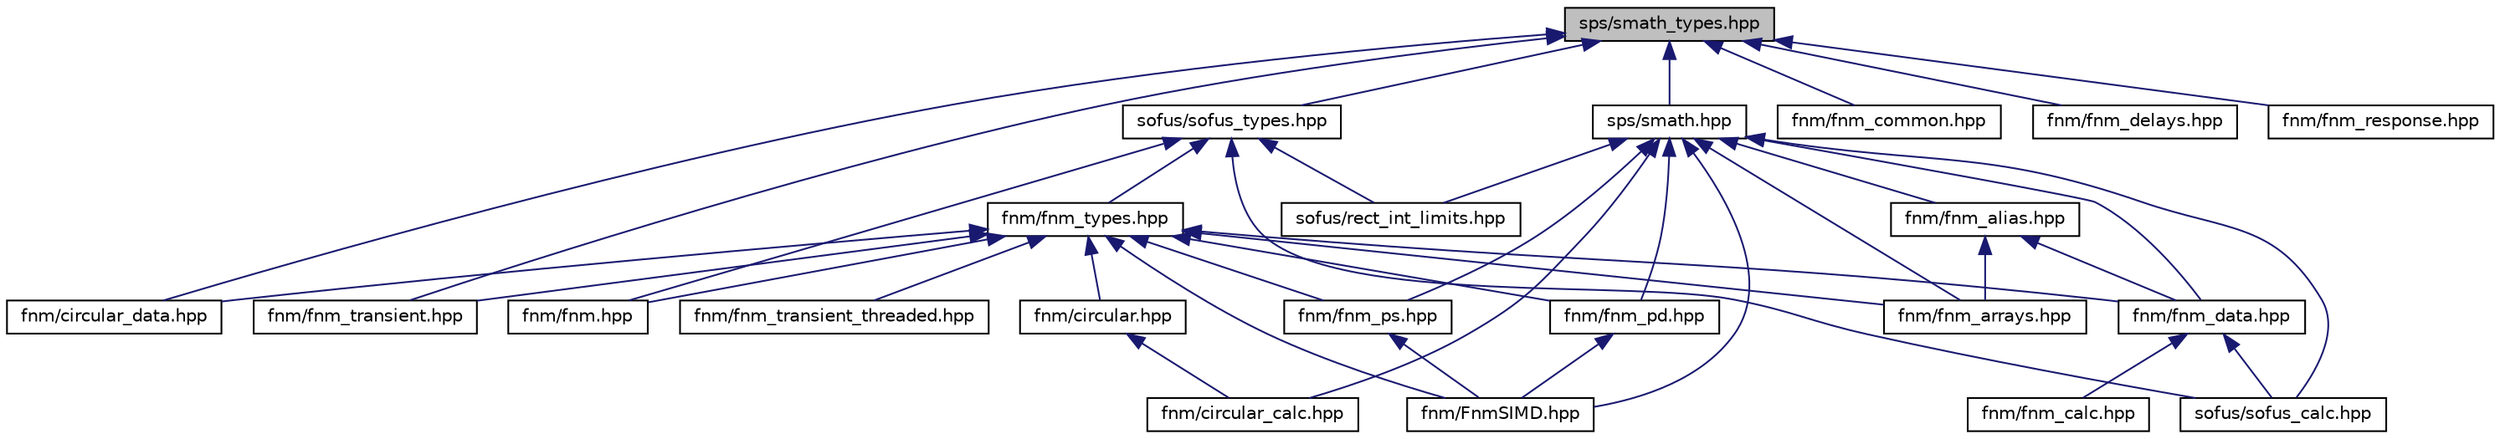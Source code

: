 digraph "sps/smath_types.hpp"
{
 // LATEX_PDF_SIZE
  edge [fontname="Helvetica",fontsize="10",labelfontname="Helvetica",labelfontsize="10"];
  node [fontname="Helvetica",fontsize="10",shape=record];
  Node1 [label="sps/smath_types.hpp",height=0.2,width=0.4,color="black", fillcolor="grey75", style="filled", fontcolor="black",tooltip="Mathematical structures."];
  Node1 -> Node2 [dir="back",color="midnightblue",fontsize="10",style="solid",fontname="Helvetica"];
  Node2 [label="fnm/circular_data.hpp",height=0.2,width=0.4,color="black", fillcolor="white", style="filled",URL="$d9/d7b/circular__data_8hpp.html",tooltip=" "];
  Node1 -> Node3 [dir="back",color="midnightblue",fontsize="10",style="solid",fontname="Helvetica"];
  Node3 [label="fnm/fnm_common.hpp",height=0.2,width=0.4,color="black", fillcolor="white", style="filled",URL="$db/d38/fnm__common_8hpp.html",tooltip="Utility functions for fast nearfield method."];
  Node1 -> Node4 [dir="back",color="midnightblue",fontsize="10",style="solid",fontname="Helvetica"];
  Node4 [label="fnm/fnm_delays.hpp",height=0.2,width=0.4,color="black", fillcolor="white", style="filled",URL="$d5/d85/fnm__delays_8hpp.html",tooltip=" "];
  Node1 -> Node5 [dir="back",color="midnightblue",fontsize="10",style="solid",fontname="Helvetica"];
  Node5 [label="fnm/fnm_response.hpp",height=0.2,width=0.4,color="black", fillcolor="white", style="filled",URL="$d4/d36/fnm__response_8hpp.html",tooltip=" "];
  Node1 -> Node6 [dir="back",color="midnightblue",fontsize="10",style="solid",fontname="Helvetica"];
  Node6 [label="fnm/fnm_transient.hpp",height=0.2,width=0.4,color="black", fillcolor="white", style="filled",URL="$d1/dd3/fnm__transient_8hpp.html",tooltip=" "];
  Node1 -> Node7 [dir="back",color="midnightblue",fontsize="10",style="solid",fontname="Helvetica"];
  Node7 [label="sofus/sofus_types.hpp",height=0.2,width=0.4,color="black", fillcolor="white", style="filled",URL="$da/d66/sofus__types_8hpp.html",tooltip="Structure types used for time-domain field simulations."];
  Node7 -> Node8 [dir="back",color="midnightblue",fontsize="10",style="solid",fontname="Helvetica"];
  Node8 [label="fnm/fnm.hpp",height=0.2,width=0.4,color="black", fillcolor="white", style="filled",URL="$d0/d54/fnm_8hpp.html",tooltip="Contains Aperture class with methods using the fast nearfield method (FNM)"];
  Node7 -> Node9 [dir="back",color="midnightblue",fontsize="10",style="solid",fontname="Helvetica"];
  Node9 [label="fnm/fnm_types.hpp",height=0.2,width=0.4,color="black", fillcolor="white", style="filled",URL="$db/d3f/fnm__types_8hpp.html",tooltip="Structure types used for field simulations."];
  Node9 -> Node10 [dir="back",color="midnightblue",fontsize="10",style="solid",fontname="Helvetica"];
  Node10 [label="fnm/FnmSIMD.hpp",height=0.2,width=0.4,color="black", fillcolor="white", style="filled",URL="$d2/d03/FnmSIMD_8hpp.html",tooltip=" "];
  Node9 -> Node11 [dir="back",color="midnightblue",fontsize="10",style="solid",fontname="Helvetica"];
  Node11 [label="fnm/circular.hpp",height=0.2,width=0.4,color="black", fillcolor="white", style="filled",URL="$df/dc5/circular_8hpp.html",tooltip=" "];
  Node11 -> Node12 [dir="back",color="midnightblue",fontsize="10",style="solid",fontname="Helvetica"];
  Node12 [label="fnm/circular_calc.hpp",height=0.2,width=0.4,color="black", fillcolor="white", style="filled",URL="$df/d66/circular__calc_8hpp.html",tooltip=" "];
  Node9 -> Node2 [dir="back",color="midnightblue",fontsize="10",style="solid",fontname="Helvetica"];
  Node9 -> Node8 [dir="back",color="midnightblue",fontsize="10",style="solid",fontname="Helvetica"];
  Node9 -> Node13 [dir="back",color="midnightblue",fontsize="10",style="solid",fontname="Helvetica"];
  Node13 [label="fnm/fnm_arrays.hpp",height=0.2,width=0.4,color="black", fillcolor="white", style="filled",URL="$df/d6e/fnm__arrays_8hpp.html",tooltip="Geometries for transducer arrays."];
  Node9 -> Node14 [dir="back",color="midnightblue",fontsize="10",style="solid",fontname="Helvetica"];
  Node14 [label="fnm/fnm_data.hpp",height=0.2,width=0.4,color="black", fillcolor="white", style="filled",URL="$d2/d0e/fnm__data_8hpp.html",tooltip="Data structures containing data for field computation."];
  Node14 -> Node15 [dir="back",color="midnightblue",fontsize="10",style="solid",fontname="Helvetica"];
  Node15 [label="fnm/fnm_calc.hpp",height=0.2,width=0.4,color="black", fillcolor="white", style="filled",URL="$de/d0e/fnm__calc_8hpp.html",tooltip="Function used for Fast-Nearfield-Method."];
  Node14 -> Node16 [dir="back",color="midnightblue",fontsize="10",style="solid",fontname="Helvetica"];
  Node16 [label="sofus/sofus_calc.hpp",height=0.2,width=0.4,color="black", fillcolor="white", style="filled",URL="$d0/d2c/sofus__calc_8hpp.html",tooltip=" "];
  Node9 -> Node17 [dir="back",color="midnightblue",fontsize="10",style="solid",fontname="Helvetica"];
  Node17 [label="fnm/fnm_pd.hpp",height=0.2,width=0.4,color="black", fillcolor="white", style="filled",URL="$d6/dea/fnm__pd_8hpp.html",tooltip=" "];
  Node17 -> Node10 [dir="back",color="midnightblue",fontsize="10",style="solid",fontname="Helvetica"];
  Node9 -> Node18 [dir="back",color="midnightblue",fontsize="10",style="solid",fontname="Helvetica"];
  Node18 [label="fnm/fnm_ps.hpp",height=0.2,width=0.4,color="black", fillcolor="white", style="filled",URL="$db/d34/fnm__ps_8hpp.html",tooltip=" "];
  Node18 -> Node10 [dir="back",color="midnightblue",fontsize="10",style="solid",fontname="Helvetica"];
  Node9 -> Node6 [dir="back",color="midnightblue",fontsize="10",style="solid",fontname="Helvetica"];
  Node9 -> Node19 [dir="back",color="midnightblue",fontsize="10",style="solid",fontname="Helvetica"];
  Node19 [label="fnm/fnm_transient_threaded.hpp",height=0.2,width=0.4,color="black", fillcolor="white", style="filled",URL="$da/dc5/fnm__transient__threaded_8hpp.html",tooltip=" "];
  Node7 -> Node20 [dir="back",color="midnightblue",fontsize="10",style="solid",fontname="Helvetica"];
  Node20 [label="sofus/rect_int_limits.hpp",height=0.2,width=0.4,color="black", fillcolor="white", style="filled",URL="$d8/d2a/rect__int__limits_8hpp.html",tooltip=" "];
  Node7 -> Node16 [dir="back",color="midnightblue",fontsize="10",style="solid",fontname="Helvetica"];
  Node1 -> Node21 [dir="back",color="midnightblue",fontsize="10",style="solid",fontname="Helvetica"];
  Node21 [label="sps/smath.hpp",height=0.2,width=0.4,color="black", fillcolor="white", style="filled",URL="$d5/d2c/smath_8hpp.html",tooltip="Simple math."];
  Node21 -> Node10 [dir="back",color="midnightblue",fontsize="10",style="solid",fontname="Helvetica"];
  Node21 -> Node12 [dir="back",color="midnightblue",fontsize="10",style="solid",fontname="Helvetica"];
  Node21 -> Node22 [dir="back",color="midnightblue",fontsize="10",style="solid",fontname="Helvetica"];
  Node22 [label="fnm/fnm_alias.hpp",height=0.2,width=0.4,color="black", fillcolor="white", style="filled",URL="$de/dd9/fnm__alias_8hpp.html",tooltip=" "];
  Node22 -> Node13 [dir="back",color="midnightblue",fontsize="10",style="solid",fontname="Helvetica"];
  Node22 -> Node14 [dir="back",color="midnightblue",fontsize="10",style="solid",fontname="Helvetica"];
  Node21 -> Node13 [dir="back",color="midnightblue",fontsize="10",style="solid",fontname="Helvetica"];
  Node21 -> Node14 [dir="back",color="midnightblue",fontsize="10",style="solid",fontname="Helvetica"];
  Node21 -> Node17 [dir="back",color="midnightblue",fontsize="10",style="solid",fontname="Helvetica"];
  Node21 -> Node18 [dir="back",color="midnightblue",fontsize="10",style="solid",fontname="Helvetica"];
  Node21 -> Node20 [dir="back",color="midnightblue",fontsize="10",style="solid",fontname="Helvetica"];
  Node21 -> Node16 [dir="back",color="midnightblue",fontsize="10",style="solid",fontname="Helvetica"];
}

